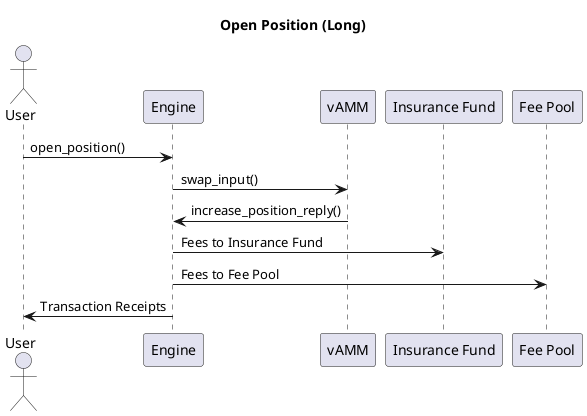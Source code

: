 @startuml open-pos
actor           User       
participant     Engine    
participant     vAMM     
participant     "Insurance Fund" as Insurance    
participant     "Fee Pool" as Pool    

title Open Position (Long)

User -> Engine : open_position()
Engine -> vAMM : swap_input()
vAMM -> Engine : increase_position_reply()
Engine -> Insurance : Fees to Insurance Fund
Engine -> Pool : Fees to Fee Pool
Engine -> User : Transaction Receipts
@enduml
